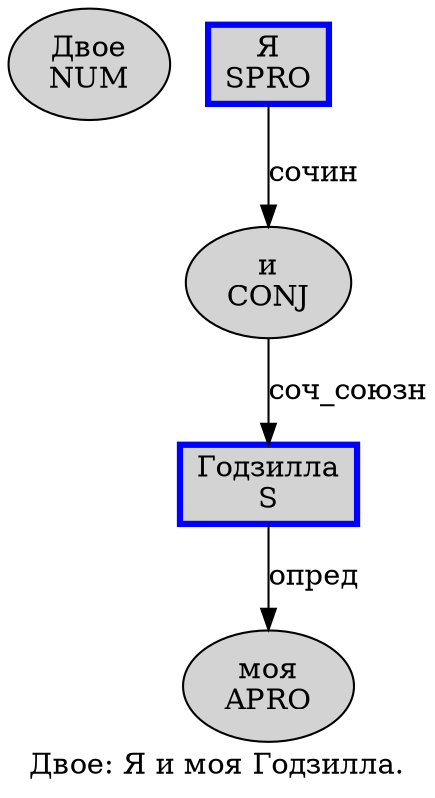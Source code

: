 digraph SENTENCE_4708 {
	graph [label="Двое: Я и моя Годзилла."]
	node [style=filled]
		0 [label="Двое
NUM" color="" fillcolor=lightgray penwidth=1 shape=ellipse]
		2 [label="Я
SPRO" color=blue fillcolor=lightgray penwidth=3 shape=box]
		3 [label="и
CONJ" color="" fillcolor=lightgray penwidth=1 shape=ellipse]
		4 [label="моя
APRO" color="" fillcolor=lightgray penwidth=1 shape=ellipse]
		5 [label="Годзилла
S" color=blue fillcolor=lightgray penwidth=3 shape=box]
			5 -> 4 [label="опред"]
			2 -> 3 [label="сочин"]
			3 -> 5 [label="соч_союзн"]
}